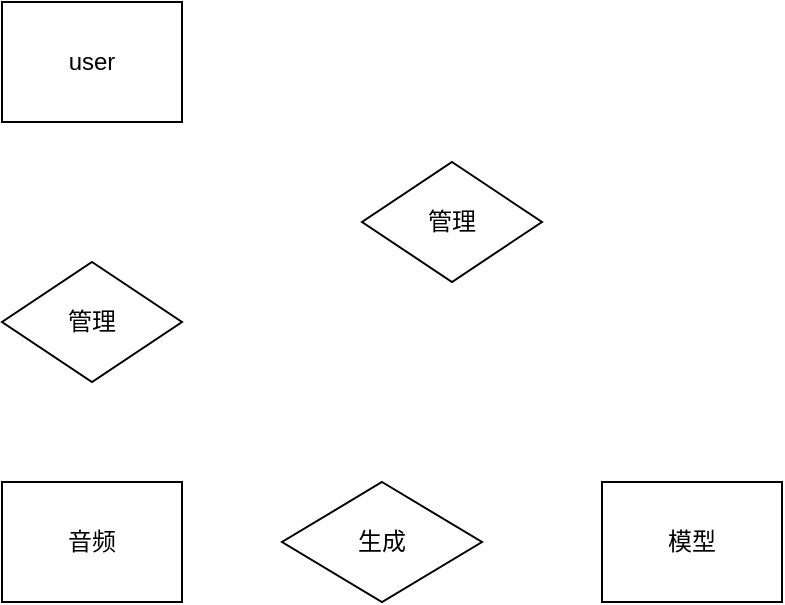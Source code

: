 <mxfile version="27.0.6">
  <diagram name="第 1 页" id="iY-jqibC6fYf6zZKVxR_">
    <mxGraphModel dx="1056" dy="535" grid="1" gridSize="10" guides="1" tooltips="1" connect="1" arrows="1" fold="1" page="1" pageScale="1" pageWidth="1169" pageHeight="1654" math="0" shadow="0">
      <root>
        <mxCell id="0" />
        <mxCell id="1" parent="0" />
        <mxCell id="HIJITU4ncIip7CPGMSHQ-3" value="管理" style="rhombus;whiteSpace=wrap;html=1;" vertex="1" parent="1">
          <mxGeometry x="440" y="390" width="90" height="60" as="geometry" />
        </mxCell>
        <mxCell id="HIJITU4ncIip7CPGMSHQ-5" value="user" style="rounded=0;whiteSpace=wrap;html=1;" vertex="1" parent="1">
          <mxGeometry x="440" y="260" width="90" height="60" as="geometry" />
        </mxCell>
        <mxCell id="HIJITU4ncIip7CPGMSHQ-7" value="生成" style="rhombus;whiteSpace=wrap;html=1;" vertex="1" parent="1">
          <mxGeometry x="580" y="500" width="100" height="60" as="geometry" />
        </mxCell>
        <mxCell id="HIJITU4ncIip7CPGMSHQ-8" value="音频" style="rounded=0;whiteSpace=wrap;html=1;" vertex="1" parent="1">
          <mxGeometry x="440" y="500" width="90" height="60" as="geometry" />
        </mxCell>
        <mxCell id="HIJITU4ncIip7CPGMSHQ-9" value="模型" style="rounded=0;whiteSpace=wrap;html=1;" vertex="1" parent="1">
          <mxGeometry x="740" y="500" width="90" height="60" as="geometry" />
        </mxCell>
        <mxCell id="HIJITU4ncIip7CPGMSHQ-10" value="管理" style="rhombus;whiteSpace=wrap;html=1;" vertex="1" parent="1">
          <mxGeometry x="620" y="340" width="90" height="60" as="geometry" />
        </mxCell>
      </root>
    </mxGraphModel>
  </diagram>
</mxfile>
